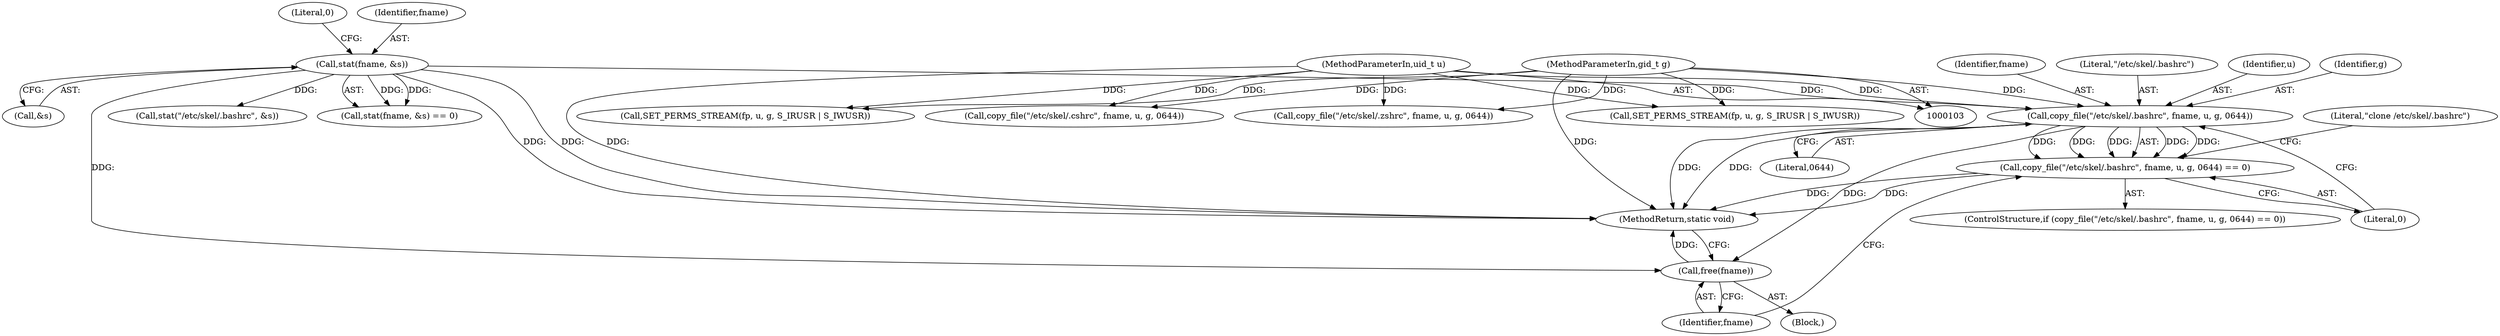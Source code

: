 digraph "0_firejail_b8a4ff9775318ca5e679183884a6a63f3da8f863_1@API" {
"1000310" [label="(Call,copy_file(\"/etc/skel/.bashrc\", fname, u, g, 0644))"];
"1000294" [label="(Call,stat(fname, &s))"];
"1000105" [label="(MethodParameterIn,uid_t u)"];
"1000106" [label="(MethodParameterIn,gid_t g)"];
"1000309" [label="(Call,copy_file(\"/etc/skel/.bashrc\", fname, u, g, 0644) == 0)"];
"1000320" [label="(Call,free(fname))"];
"1000312" [label="(Identifier,fname)"];
"1000279" [label="(Block,)"];
"1000308" [label="(ControlStructure,if (copy_file(\"/etc/skel/.bashrc\", fname, u, g, 0644) == 0))"];
"1000106" [label="(MethodParameterIn,gid_t g)"];
"1000302" [label="(Call,stat(\"/etc/skel/.bashrc\", &s))"];
"1000315" [label="(Literal,0644)"];
"1000264" [label="(Call,SET_PERMS_STREAM(fp, u, g, S_IRUSR | S_IWUSR))"];
"1000298" [label="(Literal,0)"];
"1000295" [label="(Identifier,fname)"];
"1000240" [label="(Call,copy_file(\"/etc/skel/.cshrc\", fname, u, g, 0644))"];
"1000311" [label="(Literal,\"/etc/skel/.bashrc\")"];
"1000293" [label="(Call,stat(fname, &s) == 0)"];
"1000319" [label="(Literal,\"clone /etc/skel/.bashrc\")"];
"1000322" [label="(MethodReturn,static void)"];
"1000320" [label="(Call,free(fname))"];
"1000159" [label="(Call,copy_file(\"/etc/skel/.zshrc\", fname, u, g, 0644))"];
"1000294" [label="(Call,stat(fname, &s))"];
"1000183" [label="(Call,SET_PERMS_STREAM(fp, u, g, S_IRUSR | S_IWUSR))"];
"1000310" [label="(Call,copy_file(\"/etc/skel/.bashrc\", fname, u, g, 0644))"];
"1000313" [label="(Identifier,u)"];
"1000321" [label="(Identifier,fname)"];
"1000296" [label="(Call,&s)"];
"1000316" [label="(Literal,0)"];
"1000309" [label="(Call,copy_file(\"/etc/skel/.bashrc\", fname, u, g, 0644) == 0)"];
"1000314" [label="(Identifier,g)"];
"1000105" [label="(MethodParameterIn,uid_t u)"];
"1000310" -> "1000309"  [label="AST: "];
"1000310" -> "1000315"  [label="CFG: "];
"1000311" -> "1000310"  [label="AST: "];
"1000312" -> "1000310"  [label="AST: "];
"1000313" -> "1000310"  [label="AST: "];
"1000314" -> "1000310"  [label="AST: "];
"1000315" -> "1000310"  [label="AST: "];
"1000316" -> "1000310"  [label="CFG: "];
"1000310" -> "1000322"  [label="DDG: "];
"1000310" -> "1000322"  [label="DDG: "];
"1000310" -> "1000309"  [label="DDG: "];
"1000310" -> "1000309"  [label="DDG: "];
"1000310" -> "1000309"  [label="DDG: "];
"1000310" -> "1000309"  [label="DDG: "];
"1000310" -> "1000309"  [label="DDG: "];
"1000294" -> "1000310"  [label="DDG: "];
"1000105" -> "1000310"  [label="DDG: "];
"1000106" -> "1000310"  [label="DDG: "];
"1000310" -> "1000320"  [label="DDG: "];
"1000294" -> "1000293"  [label="AST: "];
"1000294" -> "1000296"  [label="CFG: "];
"1000295" -> "1000294"  [label="AST: "];
"1000296" -> "1000294"  [label="AST: "];
"1000298" -> "1000294"  [label="CFG: "];
"1000294" -> "1000322"  [label="DDG: "];
"1000294" -> "1000322"  [label="DDG: "];
"1000294" -> "1000293"  [label="DDG: "];
"1000294" -> "1000293"  [label="DDG: "];
"1000294" -> "1000302"  [label="DDG: "];
"1000294" -> "1000320"  [label="DDG: "];
"1000105" -> "1000103"  [label="AST: "];
"1000105" -> "1000322"  [label="DDG: "];
"1000105" -> "1000159"  [label="DDG: "];
"1000105" -> "1000183"  [label="DDG: "];
"1000105" -> "1000240"  [label="DDG: "];
"1000105" -> "1000264"  [label="DDG: "];
"1000106" -> "1000103"  [label="AST: "];
"1000106" -> "1000322"  [label="DDG: "];
"1000106" -> "1000159"  [label="DDG: "];
"1000106" -> "1000183"  [label="DDG: "];
"1000106" -> "1000240"  [label="DDG: "];
"1000106" -> "1000264"  [label="DDG: "];
"1000309" -> "1000308"  [label="AST: "];
"1000309" -> "1000316"  [label="CFG: "];
"1000316" -> "1000309"  [label="AST: "];
"1000319" -> "1000309"  [label="CFG: "];
"1000321" -> "1000309"  [label="CFG: "];
"1000309" -> "1000322"  [label="DDG: "];
"1000309" -> "1000322"  [label="DDG: "];
"1000320" -> "1000279"  [label="AST: "];
"1000320" -> "1000321"  [label="CFG: "];
"1000321" -> "1000320"  [label="AST: "];
"1000322" -> "1000320"  [label="CFG: "];
"1000320" -> "1000322"  [label="DDG: "];
}
